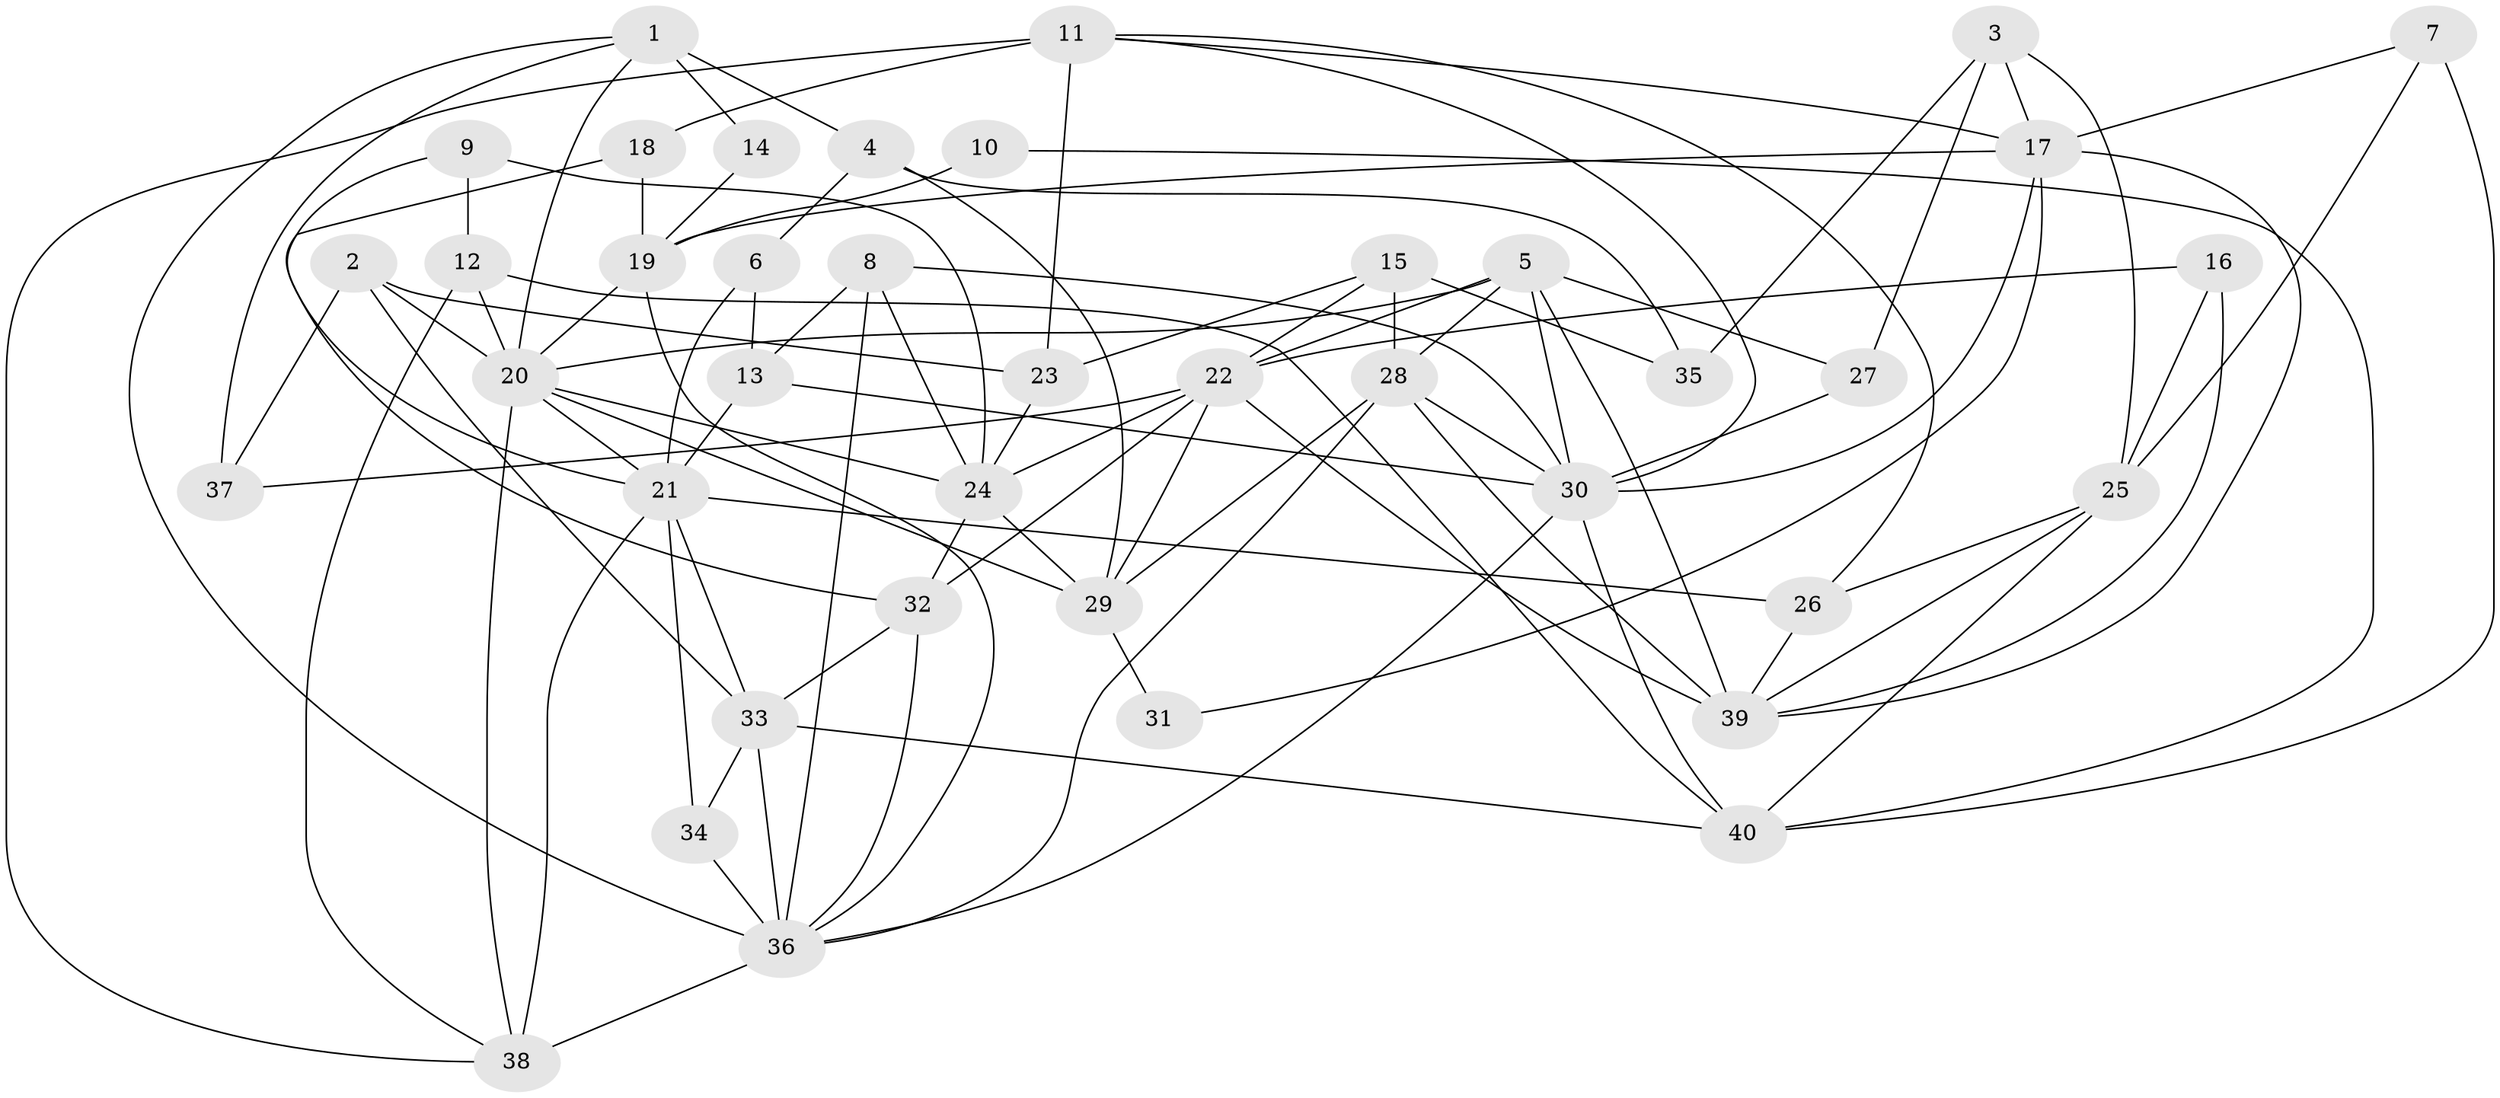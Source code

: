// original degree distribution, {4: 0.22727272727272727, 3: 0.2727272727272727, 2: 0.18181818181818182, 5: 0.15151515151515152, 6: 0.07575757575757576, 7: 0.045454545454545456, 9: 0.015151515151515152, 8: 0.030303030303030304}
// Generated by graph-tools (version 1.1) at 2025/37/03/04/25 23:37:08]
// undirected, 40 vertices, 98 edges
graph export_dot {
  node [color=gray90,style=filled];
  1;
  2;
  3;
  4;
  5;
  6;
  7;
  8;
  9;
  10;
  11;
  12;
  13;
  14;
  15;
  16;
  17;
  18;
  19;
  20;
  21;
  22;
  23;
  24;
  25;
  26;
  27;
  28;
  29;
  30;
  31;
  32;
  33;
  34;
  35;
  36;
  37;
  38;
  39;
  40;
  1 -- 4 [weight=2.0];
  1 -- 14 [weight=1.0];
  1 -- 20 [weight=1.0];
  1 -- 36 [weight=1.0];
  1 -- 37 [weight=1.0];
  2 -- 20 [weight=1.0];
  2 -- 23 [weight=1.0];
  2 -- 33 [weight=1.0];
  2 -- 37 [weight=1.0];
  3 -- 17 [weight=1.0];
  3 -- 25 [weight=1.0];
  3 -- 27 [weight=1.0];
  3 -- 35 [weight=1.0];
  4 -- 6 [weight=1.0];
  4 -- 29 [weight=1.0];
  4 -- 35 [weight=1.0];
  5 -- 20 [weight=1.0];
  5 -- 22 [weight=1.0];
  5 -- 27 [weight=1.0];
  5 -- 28 [weight=1.0];
  5 -- 30 [weight=1.0];
  5 -- 39 [weight=1.0];
  6 -- 13 [weight=1.0];
  6 -- 21 [weight=1.0];
  7 -- 17 [weight=1.0];
  7 -- 25 [weight=1.0];
  7 -- 40 [weight=1.0];
  8 -- 13 [weight=1.0];
  8 -- 24 [weight=1.0];
  8 -- 30 [weight=1.0];
  8 -- 36 [weight=1.0];
  9 -- 12 [weight=1.0];
  9 -- 21 [weight=1.0];
  9 -- 24 [weight=1.0];
  10 -- 19 [weight=1.0];
  10 -- 40 [weight=1.0];
  11 -- 17 [weight=1.0];
  11 -- 18 [weight=2.0];
  11 -- 23 [weight=1.0];
  11 -- 26 [weight=1.0];
  11 -- 30 [weight=1.0];
  11 -- 38 [weight=1.0];
  12 -- 20 [weight=1.0];
  12 -- 38 [weight=1.0];
  12 -- 40 [weight=1.0];
  13 -- 21 [weight=1.0];
  13 -- 30 [weight=1.0];
  14 -- 19 [weight=1.0];
  15 -- 22 [weight=1.0];
  15 -- 23 [weight=1.0];
  15 -- 28 [weight=2.0];
  15 -- 35 [weight=1.0];
  16 -- 22 [weight=1.0];
  16 -- 25 [weight=1.0];
  16 -- 39 [weight=1.0];
  17 -- 19 [weight=2.0];
  17 -- 30 [weight=1.0];
  17 -- 31 [weight=1.0];
  17 -- 39 [weight=1.0];
  18 -- 19 [weight=1.0];
  18 -- 32 [weight=1.0];
  19 -- 20 [weight=1.0];
  19 -- 36 [weight=1.0];
  20 -- 21 [weight=1.0];
  20 -- 24 [weight=1.0];
  20 -- 29 [weight=1.0];
  20 -- 38 [weight=1.0];
  21 -- 26 [weight=1.0];
  21 -- 33 [weight=1.0];
  21 -- 34 [weight=1.0];
  21 -- 38 [weight=1.0];
  22 -- 24 [weight=1.0];
  22 -- 29 [weight=1.0];
  22 -- 32 [weight=1.0];
  22 -- 37 [weight=1.0];
  22 -- 39 [weight=2.0];
  23 -- 24 [weight=1.0];
  24 -- 29 [weight=1.0];
  24 -- 32 [weight=1.0];
  25 -- 26 [weight=1.0];
  25 -- 39 [weight=1.0];
  25 -- 40 [weight=1.0];
  26 -- 39 [weight=1.0];
  27 -- 30 [weight=1.0];
  28 -- 29 [weight=1.0];
  28 -- 30 [weight=1.0];
  28 -- 36 [weight=1.0];
  28 -- 39 [weight=1.0];
  29 -- 31 [weight=1.0];
  30 -- 36 [weight=1.0];
  30 -- 40 [weight=1.0];
  32 -- 33 [weight=1.0];
  32 -- 36 [weight=1.0];
  33 -- 34 [weight=1.0];
  33 -- 36 [weight=1.0];
  33 -- 40 [weight=1.0];
  34 -- 36 [weight=2.0];
  36 -- 38 [weight=2.0];
}
